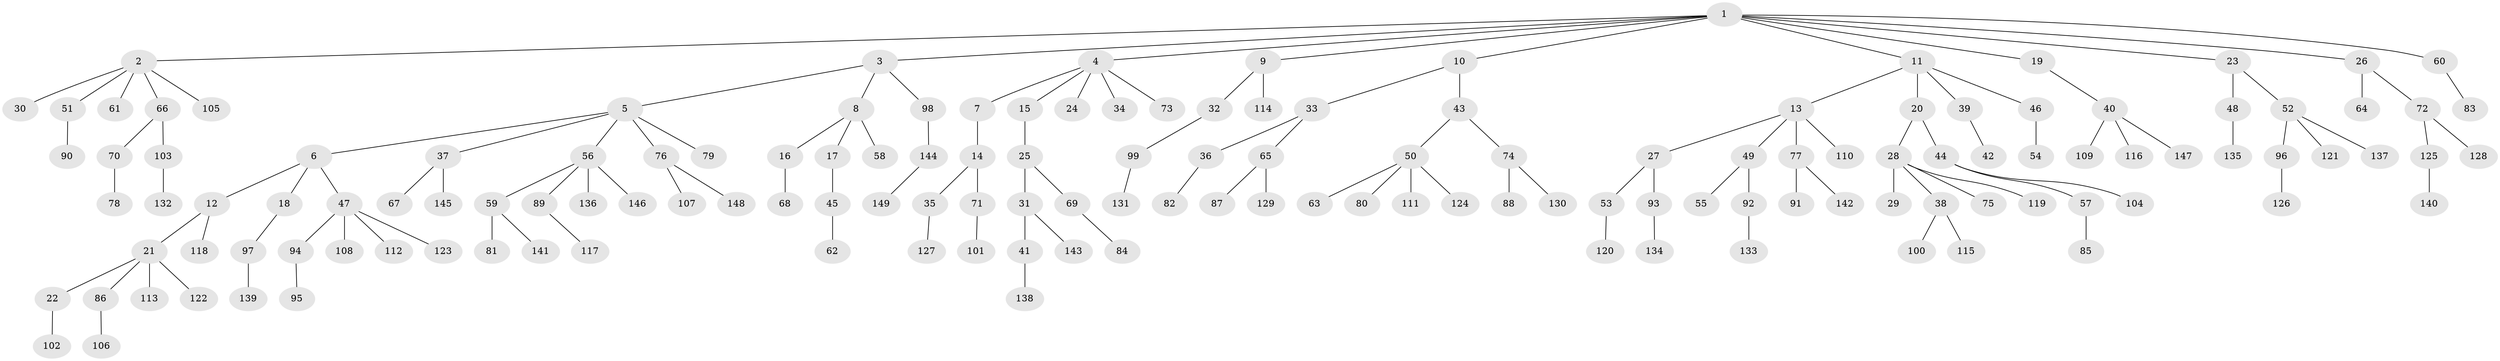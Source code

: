 // Generated by graph-tools (version 1.1) at 2025/36/03/09/25 02:36:52]
// undirected, 149 vertices, 148 edges
graph export_dot {
graph [start="1"]
  node [color=gray90,style=filled];
  1;
  2;
  3;
  4;
  5;
  6;
  7;
  8;
  9;
  10;
  11;
  12;
  13;
  14;
  15;
  16;
  17;
  18;
  19;
  20;
  21;
  22;
  23;
  24;
  25;
  26;
  27;
  28;
  29;
  30;
  31;
  32;
  33;
  34;
  35;
  36;
  37;
  38;
  39;
  40;
  41;
  42;
  43;
  44;
  45;
  46;
  47;
  48;
  49;
  50;
  51;
  52;
  53;
  54;
  55;
  56;
  57;
  58;
  59;
  60;
  61;
  62;
  63;
  64;
  65;
  66;
  67;
  68;
  69;
  70;
  71;
  72;
  73;
  74;
  75;
  76;
  77;
  78;
  79;
  80;
  81;
  82;
  83;
  84;
  85;
  86;
  87;
  88;
  89;
  90;
  91;
  92;
  93;
  94;
  95;
  96;
  97;
  98;
  99;
  100;
  101;
  102;
  103;
  104;
  105;
  106;
  107;
  108;
  109;
  110;
  111;
  112;
  113;
  114;
  115;
  116;
  117;
  118;
  119;
  120;
  121;
  122;
  123;
  124;
  125;
  126;
  127;
  128;
  129;
  130;
  131;
  132;
  133;
  134;
  135;
  136;
  137;
  138;
  139;
  140;
  141;
  142;
  143;
  144;
  145;
  146;
  147;
  148;
  149;
  1 -- 2;
  1 -- 3;
  1 -- 4;
  1 -- 9;
  1 -- 10;
  1 -- 11;
  1 -- 19;
  1 -- 23;
  1 -- 26;
  1 -- 60;
  2 -- 30;
  2 -- 51;
  2 -- 61;
  2 -- 66;
  2 -- 105;
  3 -- 5;
  3 -- 8;
  3 -- 98;
  4 -- 7;
  4 -- 15;
  4 -- 24;
  4 -- 34;
  4 -- 73;
  5 -- 6;
  5 -- 37;
  5 -- 56;
  5 -- 76;
  5 -- 79;
  6 -- 12;
  6 -- 18;
  6 -- 47;
  7 -- 14;
  8 -- 16;
  8 -- 17;
  8 -- 58;
  9 -- 32;
  9 -- 114;
  10 -- 33;
  10 -- 43;
  11 -- 13;
  11 -- 20;
  11 -- 39;
  11 -- 46;
  12 -- 21;
  12 -- 118;
  13 -- 27;
  13 -- 49;
  13 -- 77;
  13 -- 110;
  14 -- 35;
  14 -- 71;
  15 -- 25;
  16 -- 68;
  17 -- 45;
  18 -- 97;
  19 -- 40;
  20 -- 28;
  20 -- 44;
  21 -- 22;
  21 -- 86;
  21 -- 113;
  21 -- 122;
  22 -- 102;
  23 -- 48;
  23 -- 52;
  25 -- 31;
  25 -- 69;
  26 -- 64;
  26 -- 72;
  27 -- 53;
  27 -- 93;
  28 -- 29;
  28 -- 38;
  28 -- 75;
  28 -- 119;
  31 -- 41;
  31 -- 143;
  32 -- 99;
  33 -- 36;
  33 -- 65;
  35 -- 127;
  36 -- 82;
  37 -- 67;
  37 -- 145;
  38 -- 100;
  38 -- 115;
  39 -- 42;
  40 -- 109;
  40 -- 116;
  40 -- 147;
  41 -- 138;
  43 -- 50;
  43 -- 74;
  44 -- 57;
  44 -- 104;
  45 -- 62;
  46 -- 54;
  47 -- 94;
  47 -- 108;
  47 -- 112;
  47 -- 123;
  48 -- 135;
  49 -- 55;
  49 -- 92;
  50 -- 63;
  50 -- 80;
  50 -- 111;
  50 -- 124;
  51 -- 90;
  52 -- 96;
  52 -- 121;
  52 -- 137;
  53 -- 120;
  56 -- 59;
  56 -- 89;
  56 -- 136;
  56 -- 146;
  57 -- 85;
  59 -- 81;
  59 -- 141;
  60 -- 83;
  65 -- 87;
  65 -- 129;
  66 -- 70;
  66 -- 103;
  69 -- 84;
  70 -- 78;
  71 -- 101;
  72 -- 125;
  72 -- 128;
  74 -- 88;
  74 -- 130;
  76 -- 107;
  76 -- 148;
  77 -- 91;
  77 -- 142;
  86 -- 106;
  89 -- 117;
  92 -- 133;
  93 -- 134;
  94 -- 95;
  96 -- 126;
  97 -- 139;
  98 -- 144;
  99 -- 131;
  103 -- 132;
  125 -- 140;
  144 -- 149;
}
